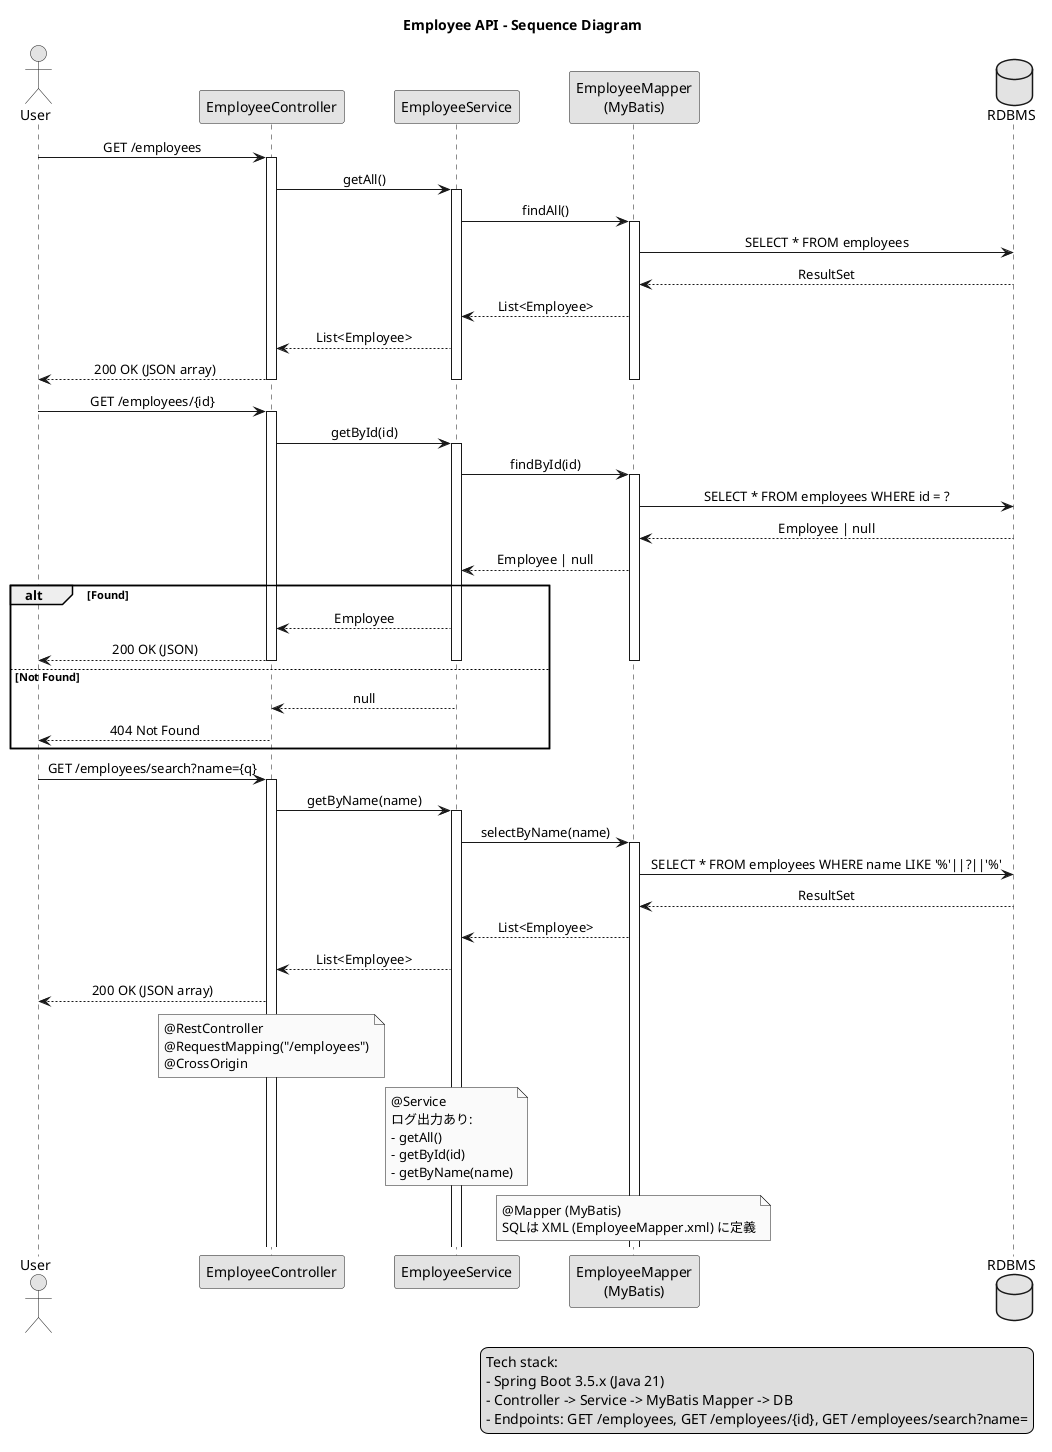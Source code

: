 @startuml Employee API Sequence
' Title and legend
skinparam monochrome true
skinparam participantPadding 20
skinparam shadowing false
skinparam ArrowThickness 1
skinparam sequenceMessageAlign center

title Employee API - Sequence Diagram
legend right
  Tech stack:
  - Spring Boot 3.5.x (Java 21)
  - Controller -> Service -> MyBatis Mapper -> DB
  - Endpoints: GET /employees, GET /employees/{id}, GET /employees/search?name=
endlegend

actor User as U
participant "EmployeeController" as C
participant "EmployeeService" as S
participant "EmployeeMapper\n(MyBatis)" as M
database "RDBMS" as DB

' ========== GET /employees ==========
U -> C : GET /employees
activate C
C -> S : getAll()
activate S
S -> M : findAll()
activate M
M -> DB : SELECT * FROM employees
DB --> M : ResultSet
M --> S : List<Employee>
S --> C : List<Employee>
C --> U : 200 OK (JSON array)
deactivate M
deactivate S
deactivate C

' ========== GET /employees/{id} ==========
U -> C : GET /employees/{id}
activate C
C -> S : getById(id)
activate S
S -> M : findById(id)
activate M
M -> DB : SELECT * FROM employees WHERE id = ?
DB --> M : Employee | null
M --> S : Employee | null
alt Found
  S --> C : Employee
  C --> U : 200 OK (JSON)
  deactivate M
  deactivate S
  deactivate C
else Not Found
  S --> C : null
  C --> U : 404 Not Found
end



' ========== GET /employees/search?name= ==========
U -> C : GET /employees/search?name={q}
activate C
C -> S : getByName(name)
activate S
S -> M : selectByName(name)
activate M
M -> DB : SELECT * FROM employees WHERE name LIKE '%'||?||'%'
DB --> M : ResultSet
M --> S : List<Employee>
S --> C : List<Employee>
C --> U : 200 OK (JSON array)

' Annotations and notes
note over C
  @RestController
  @RequestMapping("/employees")
  @CrossOrigin
end note

note over S
  @Service
  ログ出力あり:
  - getAll()
  - getById(id)
  - getByName(name)
end note

note over M
  @Mapper (MyBatis)
  SQLは XML (EmployeeMapper.xml) に定義
end note

@enduml
